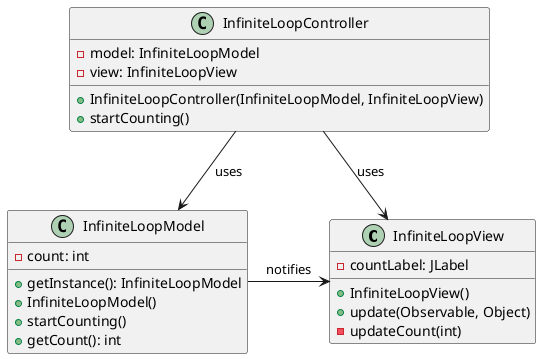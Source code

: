 @startuml

class InfiniteLoopView {
    -countLabel: JLabel
    +InfiniteLoopView()
    +update(Observable, Object)
    -updateCount(int)
}

class InfiniteLoopModel {
    -count: int
    +getInstance(): InfiniteLoopModel
    +InfiniteLoopModel()
    +startCounting()
    +getCount(): int
}

class InfiniteLoopController {
    -model: InfiniteLoopModel
    -view: InfiniteLoopView
    +InfiniteLoopController(InfiniteLoopModel, InfiniteLoopView)
    +startCounting()
}

InfiniteLoopModel -right-> InfiniteLoopView: notifies
InfiniteLoopController --> InfiniteLoopModel: uses
InfiniteLoopController --> InfiniteLoopView: uses

@enduml
